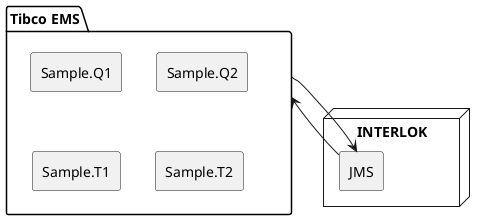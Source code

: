 ```plantuml
@startuml
skinparam componentStyle rectangle

package "Tibco EMS" as Tibco {
  [Sample.Q1]
  [Sample.Q2]
  [Sample.T1]
  [Sample.T2]
}

node "INTERLOK" as INTERLOK {
  [JMS]
}

JMS --> Tibco
Tibco --> JMS
@enduml
```
